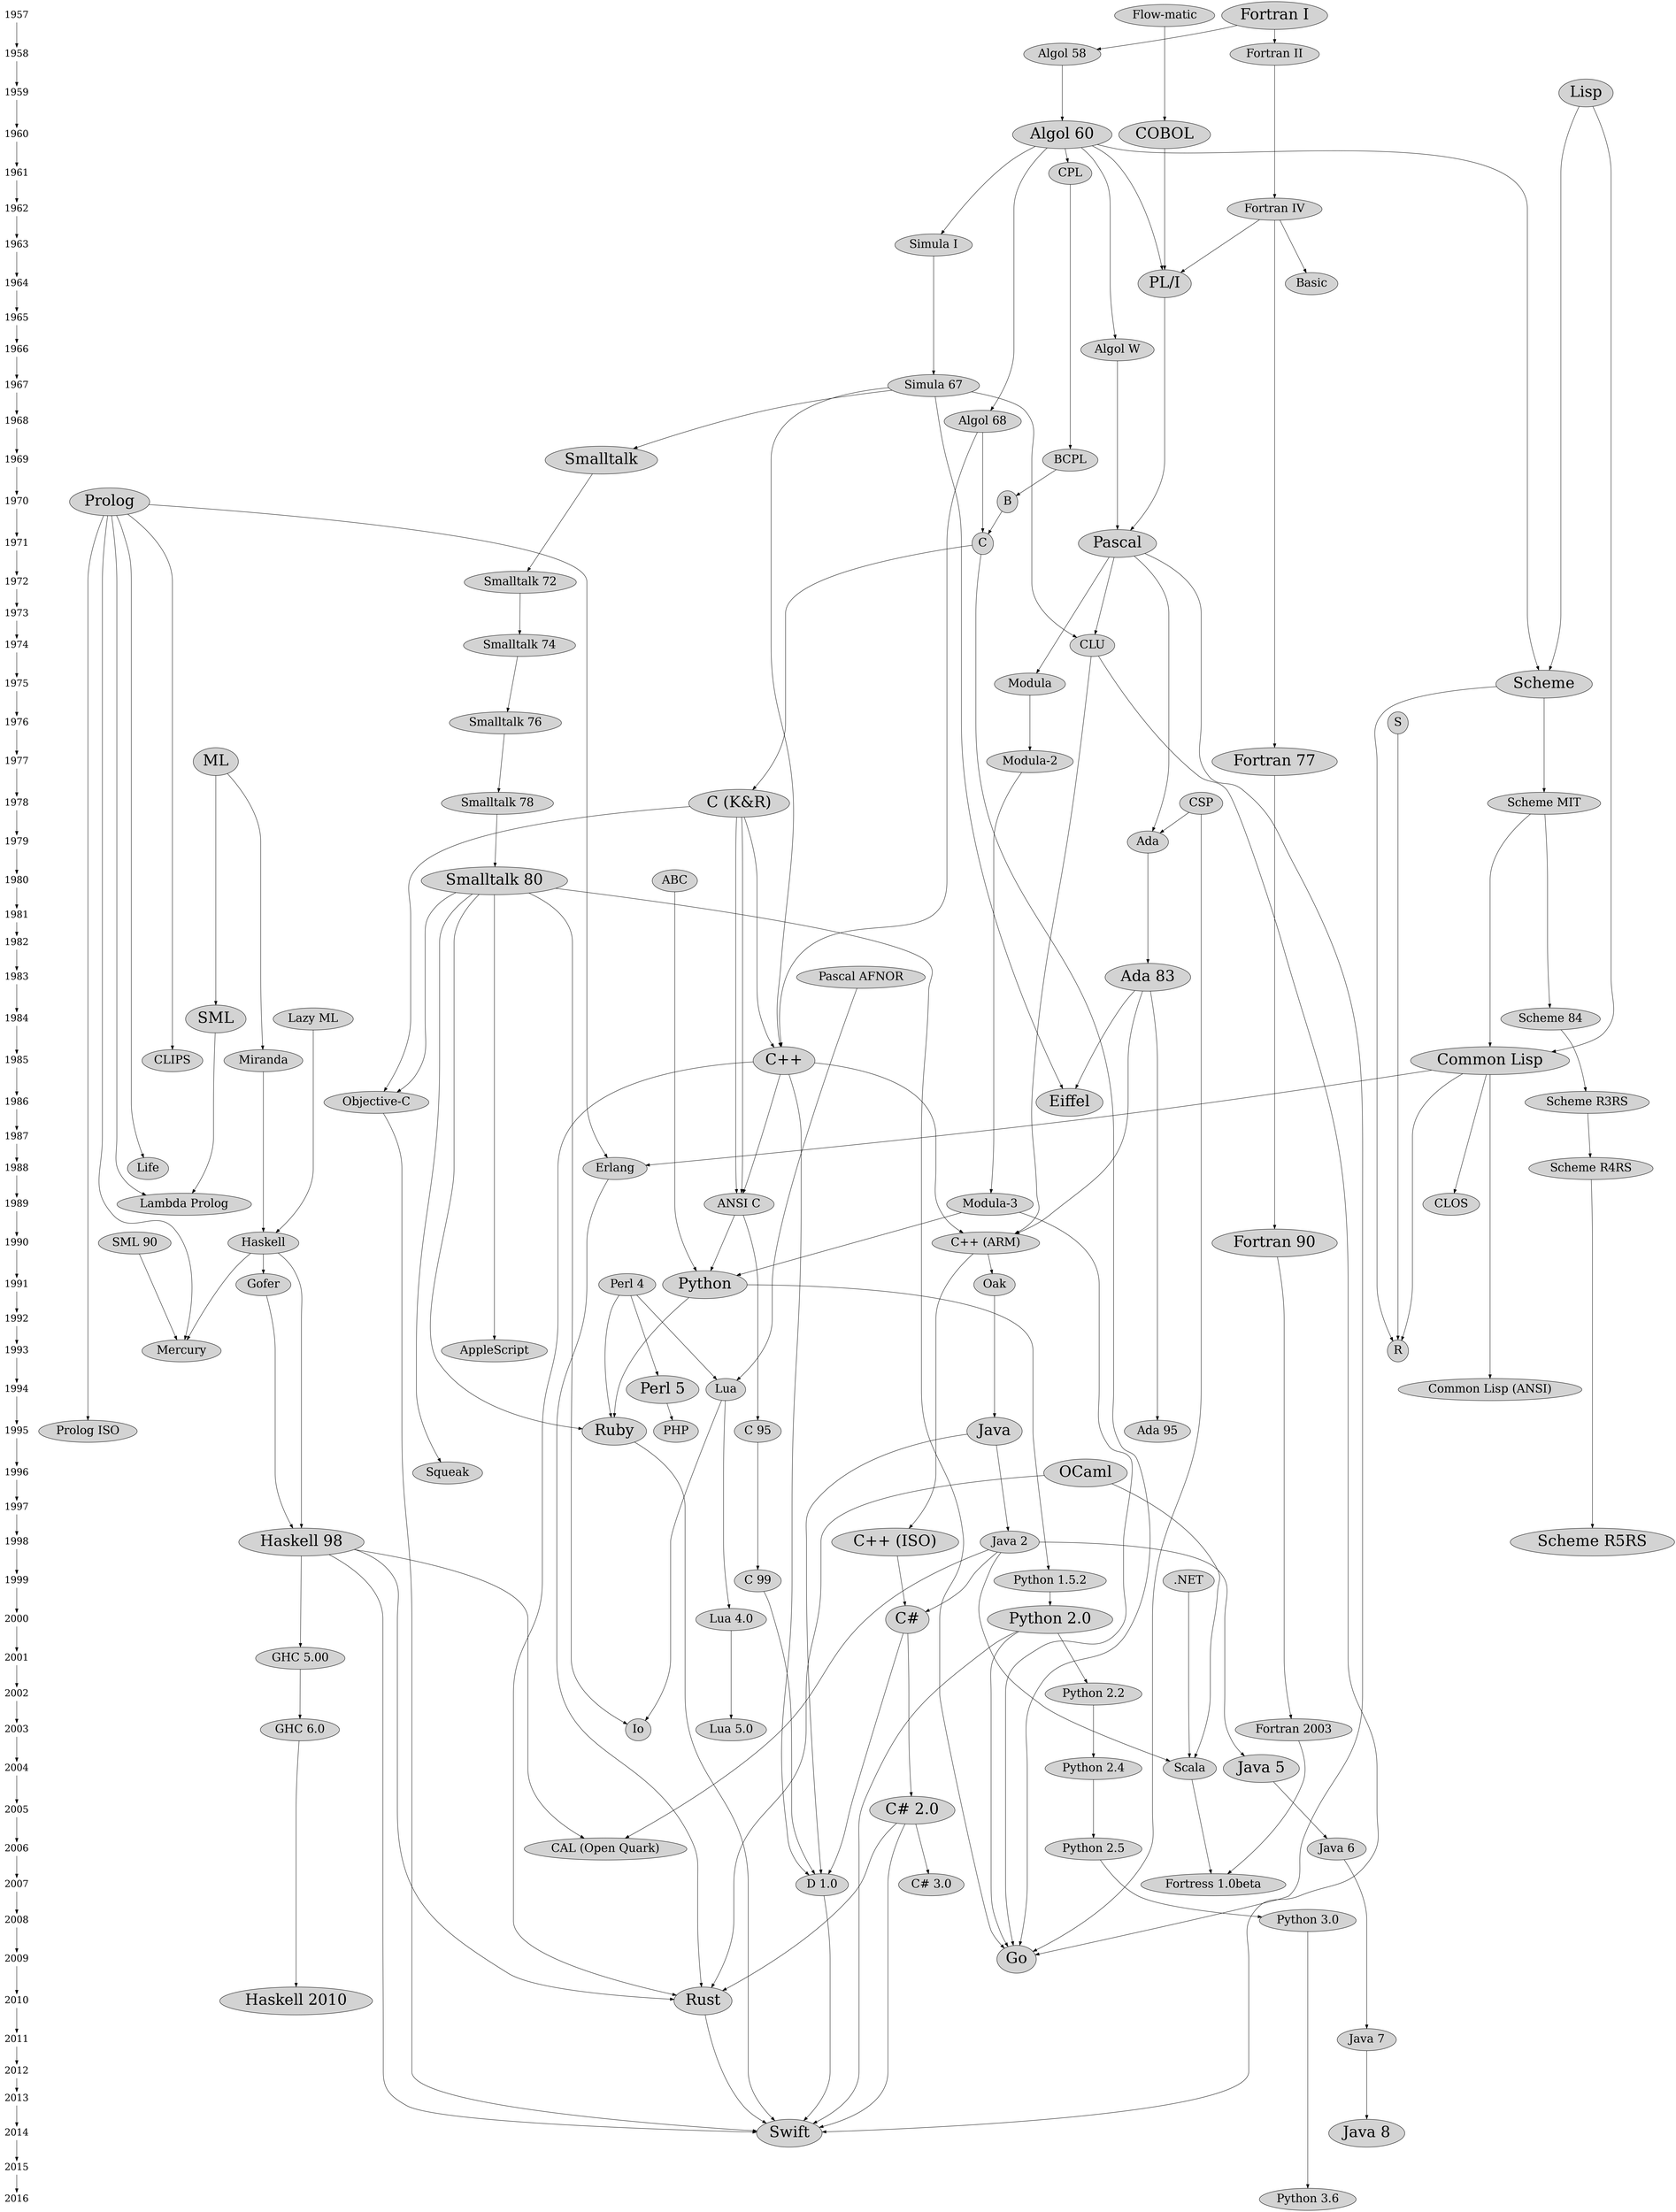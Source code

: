 
digraph dd {
  {
    node [ shape=plaintext,fontsize=25 ];

1957 -> 1958 -> 1959 -> 1960 -> 1961 -> 1962 -> 1963 -> 1964 -> 1965 -> 1966 -> 1967 -> 1968 -> 1969 -> 1970 -> 1971 -> 1972 -> 1973 -> 1974 -> 1975 -> 1976 -> 1977 -> 1978 -> 1979 -> 1980 -> 1981 -> 1982 -> 1983 -> 1984 -> 1985 -> 1986 -> 1987 -> 1988 -> 1989 -> 1990 -> 1991 -> 1992 -> 1993 -> 1994 -> 1995 -> 1996 -> 1997 -> 1998 -> 1999 -> 2000 -> 2001 -> 2002 -> 2003 -> 2004 -> 2005 -> 2006 -> 2007 -> 2008 -> 2009 -> 2010 -> 2011 -> 2012 -> 2013 -> 2014 -> 2015 -> 2016
  }

node [ fontsize=30, style=filled ];
{ rank = same ; 1975 ; "Scheme" [ fontsize=40 ] ; "Modula" }
{ rank = same ; 1974 ; "CLU" ; "Smalltalk 74" }
{ rank = same ; 1998 ; "Scheme R5RS" [ fontsize=40 ] ; "C++ (ISO)" [ fontsize=40 ] ; "Java 2" ; "Haskell 98" [ fontsize=40 ] }
{ rank = same ; 2007 ; "D 1.0" ; "C# 3.0" ; "Fortress 1.0beta" }
{ rank = same ; 2001 ; "GHC 5.00" }
{ rank = same ; 1972 ; "Smalltalk 72" }
{ rank = same ; 1988 ; "Scheme R4RS" ; "Erlang" ; "Life" }
{ rank = same ; 1994 ; "Lua" ; "Common Lisp (ANSI)" ; "Perl 5" [ fontsize=40 ] }
{ rank = same ; 1993 ; "Mercury" ; "AppleScript" ; "R" }
{ rank = same ; 2011 ; "Java 7" }
{ rank = same ; 2000 ; "Lua 4.0" ; "Python 2.0" [ fontsize=40 ] ; "C#" [ fontsize=40 ] }
{ rank = same ; 2006 ; "Python 2.5" ; "Java 6" ; "CAL (Open Quark)" }
{ rank = same ; 1978 ; "Smalltalk 78" ; "Scheme MIT" ; "CSP" ; "C (K&R)" [ fontsize=40 ] }
{ rank = same ; 1970 ; "B" ; "Prolog" [ fontsize=40 ] }
{ rank = same ; 1996 ; "Squeak" ; "OCaml" [ fontsize=40 ] }
{ rank = same ; 1990 ; "C++ (ARM)" ; "Haskell" ; "SML 90" ; "Fortran 90" [ fontsize=40 ] }
{ rank = same ; 1982 ; }
{ rank = same ; 1995 ; "C 95" ; "Prolog ISO" ; "Ada 95" ; "PHP" ; "Java" [ fontsize=40 ] ; "Ruby" [ fontsize=40 ] }
{ rank = same ; 1977 ; "Modula-2" ; "ML" [ fontsize=40 ] ; "Fortran 77" [ fontsize=40 ] }
{ rank = same ; 1981 ; }
{ rank = same ; 1991 ; "Gofer" ; "Python" [ fontsize=40 ] ; "Perl 4" ; "Oak" }
{ rank = same ; 1997 ; }
{ rank = same ; 2010 ; "Rust" [ fontsize=40 ] ; "Haskell 2010" [ fontsize=40 ] }
{ rank = same ; 1987 ; }
{ rank = same ; 1992 ; }
{ rank = same ; 1971 ; "Pascal" [ fontsize=40 ] ; "C" }
{ rank = same ; 2008 ; "Python 3.0" }
{ rank = same ; 2016 ; "Python 3.6" }
{ rank = same ; 1976 ; "Smalltalk 76" ; "S" }
{ rank = same ; 2009 ; "Go" [ fontsize=40 ] }
{ rank = same ; 2005 ; "C# 2.0" [ fontsize=40 ] }
{ rank = same ; 1961 ; "CPL" }
{ rank = same ; 1983 ; "Ada 83" [ fontsize=40 ] ; "Pascal AFNOR" }
{ rank = same ; 1958 ; "Fortran II" ; "Algol 58" }
{ rank = same ; 1964 ; "PL/I" [ fontsize=40 ] ; "Basic" }
{ rank = same ; 1979 ; "Ada" }
{ rank = same ; 1963 ; "Simula I" }
{ rank = same ; 1960 ; "COBOL" [ fontsize=40 ] ; "Algol 60" [ fontsize=40 ] }
{ rank = same ; 1966 ; "Algol W" }
{ rank = same ; 1999 ; ".NET" ; "Python 1.5.2" ; "C 99" }
{ rank = same ; 1967 ; "Simula 67" }
{ rank = same ; 1985 ; "Common Lisp" [ fontsize=40 ] ; "Miranda" ; "C++" [ fontsize=40 ] ; "CLIPS" }
{ rank = same ; 1986 ; "Scheme R3RS" ; "Objective-C" ; "Eiffel" [ fontsize=40 ] }
{ rank = same ; 1957 ; "Flow-matic" ; "Fortran I" [ fontsize=40 ] }
{ rank = same ; 1962 ; "Fortran IV" }
{ rank = same ; 2004 ; "Python 2.4" ; "Java 5" [ fontsize=40 ] ; "Scala" }
{ rank = same ; 2014 ; "Swift" [ fontsize=40 ] ; "Java 8" [ fontsize=40 ] }
{ rank = same ; 2002 ; "Python 2.2" }
{ rank = same ; 1980 ; "ABC" ; "Smalltalk 80" [ fontsize=40 ] }
{ rank = same ; 1989 ; "CLOS" ; "Modula-3" ; "ANSI C" ; "Lambda Prolog" }
{ rank = same ; 1959 ; "Lisp" [ fontsize=40 ] }
{ rank = same ; 1984 ; "Lazy ML" ; "SML" [ fontsize=40 ] ; "Scheme 84" }
{ rank = same ; 1969 ; "BCPL" ; "Smalltalk" [ fontsize=40 ] }
{ rank = same ; 1968 ; "Algol 68" }
{ rank = same ; 2003 ; "Lua 5.0" ; "Io" ; "Fortran 2003" ; "GHC 6.0" }

"GHC 6.0" -> "Haskell 2010" [weight=3]
"C++" -> "Rust"
"Erlang" -> "Rust"
"OCaml" -> "Rust"
"Haskell 98" -> "Rust"
"C# 2.0" -> "Rust"
"Lua 4.0" -> "Lua 5.0" [weight=3]
"Ada 83" -> "Ada 95" [weight=3]
"Scheme 84" -> "Scheme R3RS" [weight=3]
"PL/I" -> "Pascal"
"Algol W" -> "Pascal" [weight=3]
"Python 2.0" -> "Python 2.2" [weight=3]
"CPL" -> "BCPL" [weight=3]
"ML" -> "SML" [weight=3]
"Ada" -> "Ada 83" [weight=3]
"C++ (ARM)" -> "C++ (ISO)" [weight=3]
"Fortran IV" -> "Basic"
"Java 5" -> "Java 6" [weight=3]
"Smalltalk 76" -> "Smalltalk 78" [weight=3]
"SML 90" -> "Mercury"
"Prolog" -> "Mercury"
"Haskell" -> "Mercury"
"Modula-3" -> "Python"
"ANSI C" -> "Python"
"ABC" -> "Python" [weight=3]
"Algol 60" -> "Scheme"
"Lisp" -> "Scheme"
"Modula" -> "Modula-2" [weight=3]
"Pascal" -> "CLU"
"Simula 67" -> "CLU"
"Common Lisp" -> "CLOS"
"ML" -> "Miranda"
"Smalltalk 80" -> "AppleScript"
"Java" -> "Java 2" [weight=3]
"Perl 4" -> "Perl 5" [weight=3]
"Python 2.2" -> "Python 2.4" [weight=3]
"Lua" -> "Io"
"Smalltalk 80" -> "Io"
"Scheme MIT" -> "Common Lisp"
"Lisp" -> "Common Lisp"
"Python" -> "Python 1.5.2" [weight=3]
"Fortran I" -> "Fortran II" [weight=3]
"C#" -> "D 1.0"
"Java" -> "D 1.0"
"C 99" -> "D 1.0"
"C++" -> "D 1.0"
"BCPL" -> "B" [weight=3]
"Python 2.4" -> "Python 2.5" [weight=3]
"Flow-matic" -> "COBOL"
"Smalltalk" -> "Smalltalk 72" [weight=3]
"Haskell 98" -> "Swift"
"CLU" -> "Swift"
"Objective-C" -> "Swift"
"C# 2.0" -> "Swift"
"D 1.0" -> "Swift"
"Ruby" -> "Swift"
"Python 2.0" -> "Swift"
"Rust" -> "Swift"
"Haskell" -> "Gofer"
"Algol 58" -> "Algol 60" [weight=3]
"Smalltalk 80" -> "Squeak"
"Python 2.5" -> "Python 3.0" [weight=3]
"C++" -> "C++ (ARM)" [weight=3]
"Ada 83" -> "C++ (ARM)"
"CLU" -> "C++ (ARM)"
"Java 7" -> "Java 8" [weight=3]
"Scheme R4RS" -> "Scheme R5RS" [weight=3]
"C# 2.0" -> "C# 3.0" [weight=3]
"Common Lisp" -> "Erlang"
"Prolog" -> "Erlang"
"Scheme R3RS" -> "Scheme R4RS" [weight=3]
"Lazy ML" -> "Haskell"
"Miranda" -> "Haskell"
"Common Lisp" -> "Common Lisp (ANSI)" [weight=3]
"Smalltalk 74" -> "Smalltalk 76" [weight=3]
"COBOL" -> "PL/I"
"Algol 60" -> "PL/I"
"Fortran IV" -> "PL/I"
"Prolog" -> "Prolog ISO" [weight=3]
"ANSI C" -> "C 95" [weight=3]
"Algol 60" -> "Algol 68" [weight=3]
"Pascal AFNOR" -> "Lua"
"Perl 4" -> "Lua"
"Fortran I" -> "Algol 58"
"Algol 60" -> "Algol W"
"Algol 60" -> "Simula I"
"C++ (ARM)" -> "Oak"
"Fortran IV" -> "Fortran 77" [weight=3]
"Fortran 2003" -> "Fortress 1.0beta"
"Scala" -> "Fortress 1.0beta"
"Gofer" -> "Haskell 98"
"Haskell" -> "Haskell 98"
"Smalltalk 72" -> "Smalltalk 74" [weight=3]
"Pascal" -> "Modula"
"Java 6" -> "Java 7" [weight=3]
"Python 3.0" -> "Python 3.6" [weight=3]
"OCaml" -> "Scala"
".NET" -> "Scala"
"Java 2" -> "Scala"
"Prolog" -> "Life"
"Smalltalk 80" -> "Ruby"
"Perl 4" -> "Ruby"
"Python" -> "Ruby"
"Java 2" -> "Java 5" [weight=3]
"Java 2" -> "CAL (Open Quark)"
"Haskell 98" -> "CAL (Open Quark)"
"C 95" -> "C 99" [weight=3]
"Simula 67" -> "Eiffel"
"Ada 83" -> "Eiffel"
"Python 1.5.2" -> "Python 2.0" [weight=3]
"B" -> "C" [weight=3]
"Algol 68" -> "C"
"Scheme" -> "Scheme MIT" [weight=3]
"C++" -> "ANSI C"
"C (K&R)" -> "ANSI C"
"Modula-2" -> "Modula-3" [weight=3]
"Haskell 98" -> "GHC 5.00" [weight=3]
"Lua" -> "Lua 4.0" [weight=3]
"S" -> "R" [weight=3]
"Scheme" -> "R"
"Common Lisp" -> "R"
"Algol 60" -> "CPL"
"Smalltalk 80" -> "Objective-C"
"C (K&R)" -> "Objective-C"
"Perl 5" -> "PHP"
"Oak" -> "Java" [weight=3]
"Simula 67" -> "Smalltalk"
"Fortran 90" -> "Fortran 2003" [weight=3]
"Scheme MIT" -> "Scheme 84" [weight=3]
"C#" -> "C# 2.0" [weight=3]
"C" -> "C (K&R)" [weight=3]
"Smalltalk 78" -> "Smalltalk 80" [weight=3]
"C (K&R)" -> "C++"
"Algol 68" -> "C++"
"Simula 67" -> "C++"
"Simula I" -> "Simula 67" [weight=3]
"GHC 5.00" -> "GHC 6.0" [weight=3]
"Java 2" -> "C#"
"C++ (ISO)" -> "C#"
"Fortran 77" -> "Fortran 90" [weight=3]
"CSP" -> "Ada"
"Pascal" -> "Ada"
"Prolog" -> "CLIPS"
"Prolog" -> "Lambda Prolog"
"SML" -> "Lambda Prolog"
"Fortran II" -> "Fortran IV" [weight=3]
"Python 2.0" -> "Go"
"C" -> "Go"
"CSP" -> "Go"
"Smalltalk 80" -> "Go"
"Modula-3" -> "Go"
"Pascal" -> "Go"
"C (K&R)" -> "ANSI C" [weight=3]

}
